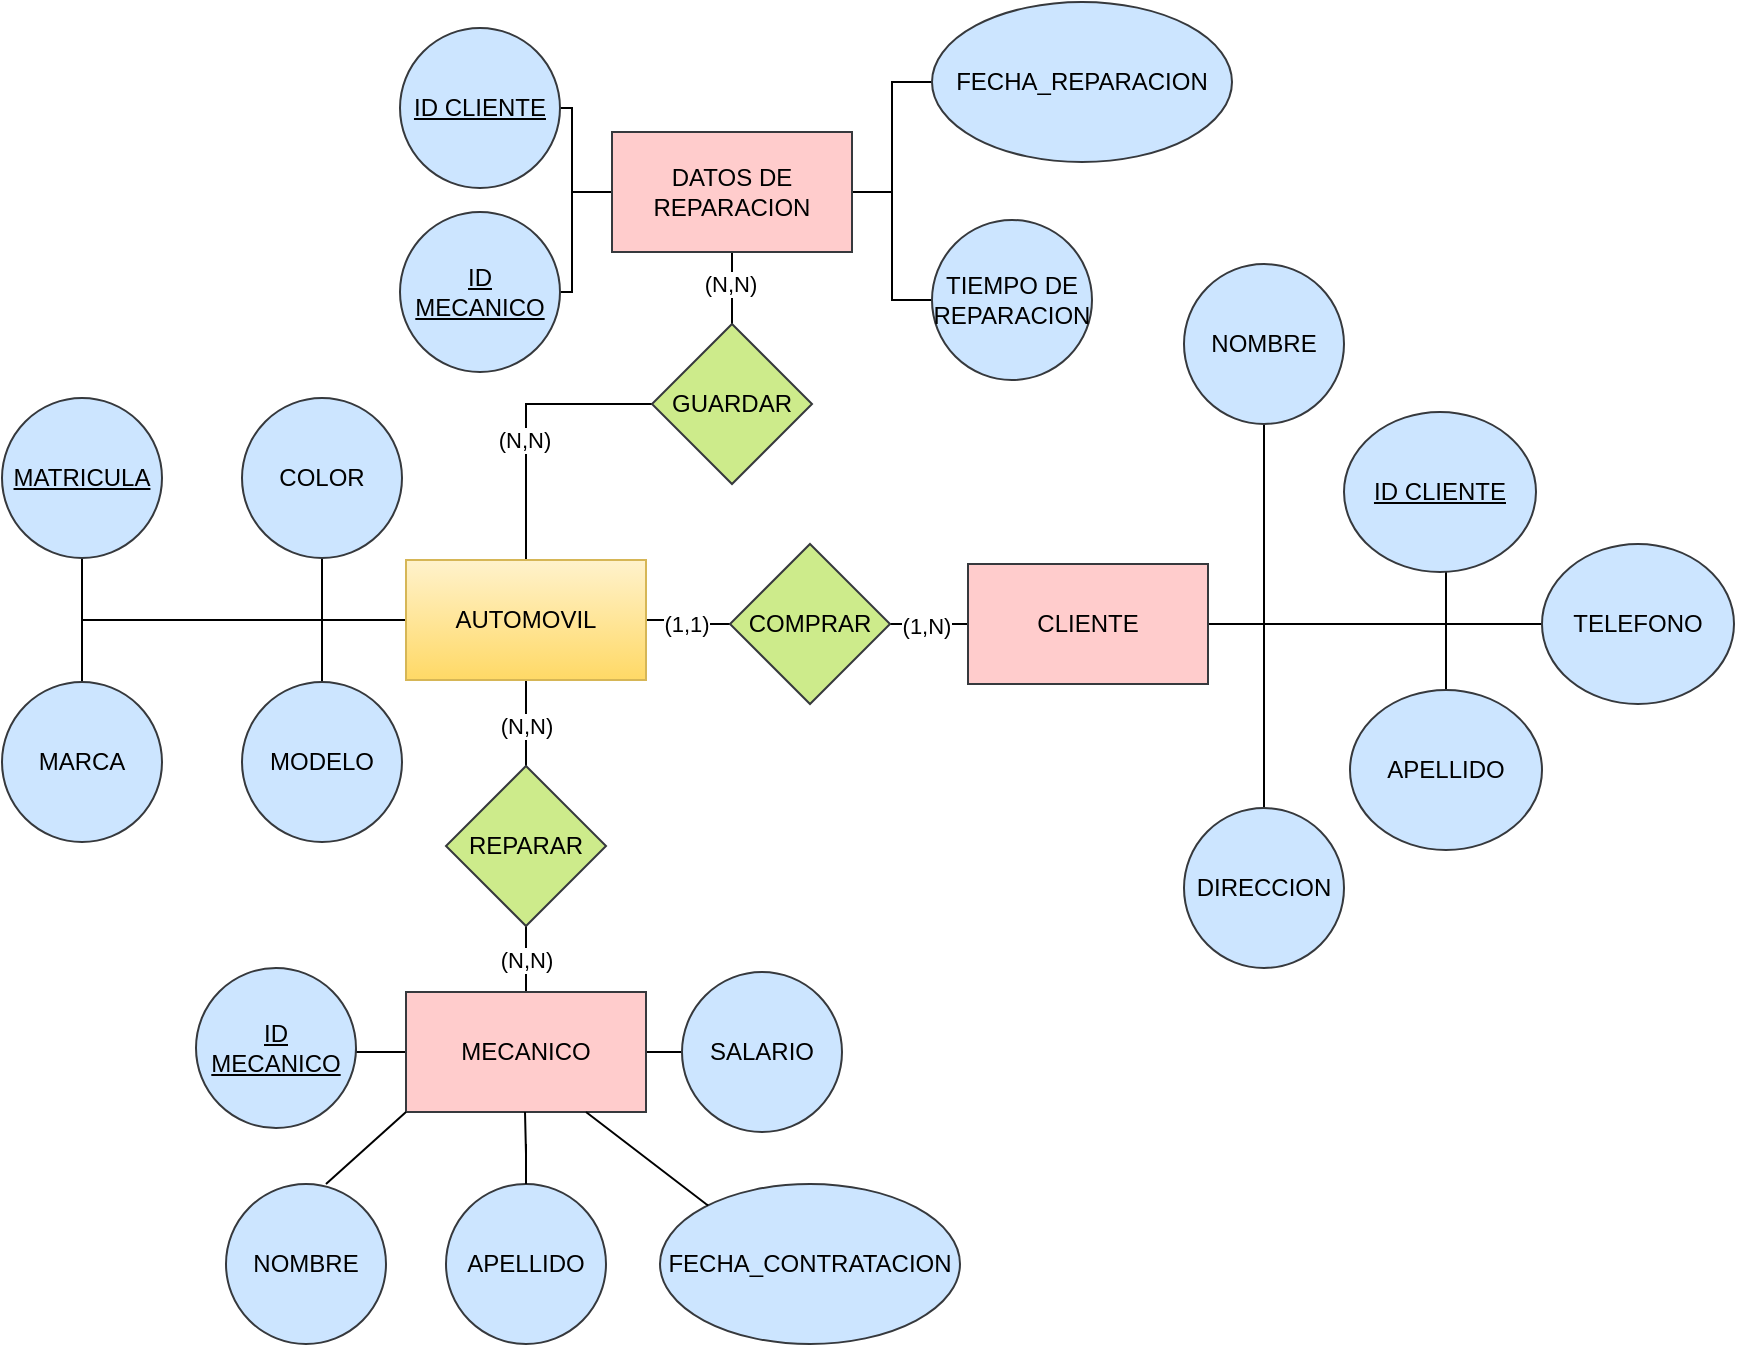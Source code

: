 <mxfile version="24.7.5">
  <diagram name="Página-1" id="jlG1TTmQw6kX0yWN-UC9">
    <mxGraphModel dx="880" dy="1711" grid="1" gridSize="10" guides="1" tooltips="1" connect="1" arrows="1" fold="1" page="1" pageScale="1" pageWidth="827" pageHeight="1169" math="0" shadow="0">
      <root>
        <mxCell id="0" />
        <mxCell id="1" parent="0" />
        <mxCell id="pJKkzwfNJmYwv5CjV2Ll-3" value="" style="edgeStyle=orthogonalEdgeStyle;rounded=0;orthogonalLoop=1;jettySize=auto;html=1;endArrow=none;endFill=0;" parent="1" source="pJKkzwfNJmYwv5CjV2Ll-1" target="pJKkzwfNJmYwv5CjV2Ll-2" edge="1">
          <mxGeometry relative="1" as="geometry" />
        </mxCell>
        <mxCell id="pJKkzwfNJmYwv5CjV2Ll-5" value="" style="edgeStyle=orthogonalEdgeStyle;rounded=0;orthogonalLoop=1;jettySize=auto;html=1;endArrow=none;endFill=0;" parent="1" source="pJKkzwfNJmYwv5CjV2Ll-1" target="pJKkzwfNJmYwv5CjV2Ll-4" edge="1">
          <mxGeometry relative="1" as="geometry" />
        </mxCell>
        <mxCell id="pJKkzwfNJmYwv5CjV2Ll-7" value="" style="edgeStyle=orthogonalEdgeStyle;rounded=0;orthogonalLoop=1;jettySize=auto;html=1;endArrow=none;endFill=0;" parent="1" source="pJKkzwfNJmYwv5CjV2Ll-1" target="pJKkzwfNJmYwv5CjV2Ll-6" edge="1">
          <mxGeometry relative="1" as="geometry" />
        </mxCell>
        <mxCell id="pJKkzwfNJmYwv5CjV2Ll-9" value="" style="edgeStyle=orthogonalEdgeStyle;rounded=0;orthogonalLoop=1;jettySize=auto;html=1;endArrow=none;endFill=0;" parent="1" source="pJKkzwfNJmYwv5CjV2Ll-1" target="pJKkzwfNJmYwv5CjV2Ll-8" edge="1">
          <mxGeometry relative="1" as="geometry" />
        </mxCell>
        <mxCell id="pJKkzwfNJmYwv5CjV2Ll-11" value="" style="edgeStyle=orthogonalEdgeStyle;rounded=0;orthogonalLoop=1;jettySize=auto;html=1;endArrow=none;endFill=0;" parent="1" source="pJKkzwfNJmYwv5CjV2Ll-1" target="pJKkzwfNJmYwv5CjV2Ll-10" edge="1">
          <mxGeometry relative="1" as="geometry" />
        </mxCell>
        <mxCell id="pJKkzwfNJmYwv5CjV2Ll-61" value="(1,1)" style="edgeLabel;html=1;align=center;verticalAlign=middle;resizable=0;points=[];" parent="pJKkzwfNJmYwv5CjV2Ll-11" vertex="1" connectable="0">
          <mxGeometry x="-0.1" y="-2" relative="1" as="geometry">
            <mxPoint as="offset" />
          </mxGeometry>
        </mxCell>
        <mxCell id="pJKkzwfNJmYwv5CjV2Ll-29" value="" style="edgeStyle=orthogonalEdgeStyle;rounded=0;orthogonalLoop=1;jettySize=auto;html=1;endArrow=none;endFill=0;" parent="1" source="pJKkzwfNJmYwv5CjV2Ll-1" target="pJKkzwfNJmYwv5CjV2Ll-28" edge="1">
          <mxGeometry relative="1" as="geometry" />
        </mxCell>
        <mxCell id="pJKkzwfNJmYwv5CjV2Ll-63" value="(N,N)" style="edgeLabel;html=1;align=center;verticalAlign=middle;resizable=0;points=[];" parent="pJKkzwfNJmYwv5CjV2Ll-29" vertex="1" connectable="0">
          <mxGeometry x="0.057" relative="1" as="geometry">
            <mxPoint as="offset" />
          </mxGeometry>
        </mxCell>
        <mxCell id="pJKkzwfNJmYwv5CjV2Ll-48" value="" style="edgeStyle=orthogonalEdgeStyle;rounded=0;orthogonalLoop=1;jettySize=auto;html=1;endArrow=none;endFill=0;" parent="1" source="pJKkzwfNJmYwv5CjV2Ll-1" target="pJKkzwfNJmYwv5CjV2Ll-47" edge="1">
          <mxGeometry relative="1" as="geometry">
            <Array as="points">
              <mxPoint x="410" y="120" />
            </Array>
          </mxGeometry>
        </mxCell>
        <mxCell id="pJKkzwfNJmYwv5CjV2Ll-67" value="(N,N)" style="edgeLabel;html=1;align=center;verticalAlign=middle;resizable=0;points=[];" parent="pJKkzwfNJmYwv5CjV2Ll-48" vertex="1" connectable="0">
          <mxGeometry x="-0.143" y="1" relative="1" as="geometry">
            <mxPoint as="offset" />
          </mxGeometry>
        </mxCell>
        <mxCell id="pJKkzwfNJmYwv5CjV2Ll-1" value="AUTOMOVIL" style="rounded=0;whiteSpace=wrap;html=1;fillColor=#fff2cc;strokeColor=#d6b656;gradientColor=#ffd966;" parent="1" vertex="1">
          <mxGeometry x="350" y="198" width="120" height="60" as="geometry" />
        </mxCell>
        <mxCell id="pJKkzwfNJmYwv5CjV2Ll-2" value="&lt;u&gt;MATRICULA&lt;/u&gt;" style="ellipse;whiteSpace=wrap;html=1;rounded=0;fillColor=#cce5ff;strokeColor=#36393d;" parent="1" vertex="1">
          <mxGeometry x="148" y="117" width="80" height="80" as="geometry" />
        </mxCell>
        <mxCell id="pJKkzwfNJmYwv5CjV2Ll-4" value="MARCA" style="ellipse;whiteSpace=wrap;html=1;rounded=0;fillColor=#cce5ff;strokeColor=#36393d;" parent="1" vertex="1">
          <mxGeometry x="148" y="259" width="80" height="80" as="geometry" />
        </mxCell>
        <mxCell id="pJKkzwfNJmYwv5CjV2Ll-6" value="MODELO" style="ellipse;whiteSpace=wrap;html=1;rounded=0;fillColor=#cce5ff;strokeColor=#36393d;" parent="1" vertex="1">
          <mxGeometry x="268" y="259" width="80" height="80" as="geometry" />
        </mxCell>
        <mxCell id="pJKkzwfNJmYwv5CjV2Ll-8" value="COLOR" style="ellipse;whiteSpace=wrap;html=1;rounded=0;fillColor=#cce5ff;strokeColor=#36393d;" parent="1" vertex="1">
          <mxGeometry x="268" y="117" width="80" height="80" as="geometry" />
        </mxCell>
        <mxCell id="pJKkzwfNJmYwv5CjV2Ll-13" value="" style="edgeStyle=orthogonalEdgeStyle;rounded=0;orthogonalLoop=1;jettySize=auto;html=1;endArrow=none;endFill=0;" parent="1" source="pJKkzwfNJmYwv5CjV2Ll-10" target="pJKkzwfNJmYwv5CjV2Ll-12" edge="1">
          <mxGeometry relative="1" as="geometry" />
        </mxCell>
        <mxCell id="pJKkzwfNJmYwv5CjV2Ll-62" value="(1,N)" style="edgeLabel;html=1;align=center;verticalAlign=middle;resizable=0;points=[];" parent="pJKkzwfNJmYwv5CjV2Ll-13" vertex="1" connectable="0">
          <mxGeometry x="-0.133" y="-1" relative="1" as="geometry">
            <mxPoint as="offset" />
          </mxGeometry>
        </mxCell>
        <mxCell id="pJKkzwfNJmYwv5CjV2Ll-10" value="COMPRAR" style="rhombus;whiteSpace=wrap;html=1;rounded=0;fillColor=#cdeb8b;strokeColor=#36393d;" parent="1" vertex="1">
          <mxGeometry x="512" y="190" width="80" height="80" as="geometry" />
        </mxCell>
        <mxCell id="pJKkzwfNJmYwv5CjV2Ll-15" value="" style="edgeStyle=orthogonalEdgeStyle;rounded=0;orthogonalLoop=1;jettySize=auto;html=1;endArrow=none;endFill=0;" parent="1" source="pJKkzwfNJmYwv5CjV2Ll-12" target="pJKkzwfNJmYwv5CjV2Ll-14" edge="1">
          <mxGeometry relative="1" as="geometry">
            <Array as="points">
              <mxPoint x="779" y="230" />
            </Array>
          </mxGeometry>
        </mxCell>
        <mxCell id="pJKkzwfNJmYwv5CjV2Ll-21" value="" style="edgeStyle=orthogonalEdgeStyle;rounded=0;orthogonalLoop=1;jettySize=auto;html=1;endArrow=none;endFill=0;" parent="1" source="pJKkzwfNJmYwv5CjV2Ll-12" target="pJKkzwfNJmYwv5CjV2Ll-20" edge="1">
          <mxGeometry relative="1" as="geometry">
            <Array as="points">
              <mxPoint x="779" y="230" />
            </Array>
          </mxGeometry>
        </mxCell>
        <mxCell id="pJKkzwfNJmYwv5CjV2Ll-23" value="" style="edgeStyle=orthogonalEdgeStyle;rounded=0;orthogonalLoop=1;jettySize=auto;html=1;endArrow=none;endFill=0;" parent="1" edge="1">
          <mxGeometry relative="1" as="geometry">
            <mxPoint x="752" y="230" as="sourcePoint" />
            <mxPoint x="870" y="203.965" as="targetPoint" />
            <Array as="points">
              <mxPoint x="870" y="230" />
            </Array>
          </mxGeometry>
        </mxCell>
        <mxCell id="pJKkzwfNJmYwv5CjV2Ll-25" value="" style="edgeStyle=orthogonalEdgeStyle;rounded=0;orthogonalLoop=1;jettySize=auto;html=1;endArrow=none;endFill=0;" parent="1" source="pJKkzwfNJmYwv5CjV2Ll-12" target="pJKkzwfNJmYwv5CjV2Ll-24" edge="1">
          <mxGeometry relative="1" as="geometry" />
        </mxCell>
        <mxCell id="pJKkzwfNJmYwv5CjV2Ll-27" value="" style="edgeStyle=orthogonalEdgeStyle;rounded=0;orthogonalLoop=1;jettySize=auto;html=1;endArrow=none;endFill=0;" parent="1" source="pJKkzwfNJmYwv5CjV2Ll-12" target="pJKkzwfNJmYwv5CjV2Ll-26" edge="1">
          <mxGeometry relative="1" as="geometry">
            <Array as="points">
              <mxPoint x="870" y="230" />
            </Array>
          </mxGeometry>
        </mxCell>
        <mxCell id="pJKkzwfNJmYwv5CjV2Ll-12" value="CLIENTE" style="whiteSpace=wrap;html=1;rounded=0;fillColor=#ffcccc;strokeColor=#36393d;" parent="1" vertex="1">
          <mxGeometry x="631" y="200" width="120" height="60" as="geometry" />
        </mxCell>
        <mxCell id="pJKkzwfNJmYwv5CjV2Ll-14" value="DIRECCION" style="ellipse;whiteSpace=wrap;html=1;rounded=0;fillColor=#cce5ff;strokeColor=#36393d;" parent="1" vertex="1">
          <mxGeometry x="739" y="322" width="80" height="80" as="geometry" />
        </mxCell>
        <mxCell id="pJKkzwfNJmYwv5CjV2Ll-20" value="NOMBRE" style="ellipse;whiteSpace=wrap;html=1;rounded=0;fillColor=#cce5ff;strokeColor=#36393d;" parent="1" vertex="1">
          <mxGeometry x="739" y="50" width="80" height="80" as="geometry" />
        </mxCell>
        <mxCell id="pJKkzwfNJmYwv5CjV2Ll-22" value="&lt;u&gt;ID CLIENTE&lt;/u&gt;" style="ellipse;whiteSpace=wrap;html=1;rounded=0;fillColor=#cce5ff;strokeColor=#36393d;" parent="1" vertex="1">
          <mxGeometry x="819" y="124" width="96" height="80" as="geometry" />
        </mxCell>
        <mxCell id="pJKkzwfNJmYwv5CjV2Ll-24" value="TELEFONO" style="ellipse;whiteSpace=wrap;html=1;rounded=0;fillColor=#cce5ff;strokeColor=#36393d;" parent="1" vertex="1">
          <mxGeometry x="918" y="190" width="96" height="80" as="geometry" />
        </mxCell>
        <mxCell id="pJKkzwfNJmYwv5CjV2Ll-26" value="APELLIDO" style="ellipse;whiteSpace=wrap;html=1;rounded=0;fillColor=#cce5ff;strokeColor=#36393d;" parent="1" vertex="1">
          <mxGeometry x="822" y="263" width="96" height="80" as="geometry" />
        </mxCell>
        <mxCell id="pJKkzwfNJmYwv5CjV2Ll-31" value="" style="edgeStyle=orthogonalEdgeStyle;rounded=0;orthogonalLoop=1;jettySize=auto;html=1;endArrow=none;endFill=0;" parent="1" source="pJKkzwfNJmYwv5CjV2Ll-28" target="pJKkzwfNJmYwv5CjV2Ll-30" edge="1">
          <mxGeometry relative="1" as="geometry" />
        </mxCell>
        <mxCell id="pJKkzwfNJmYwv5CjV2Ll-64" value="(N,N)" style="edgeLabel;html=1;align=center;verticalAlign=middle;resizable=0;points=[];" parent="pJKkzwfNJmYwv5CjV2Ll-31" vertex="1" connectable="0">
          <mxGeometry x="-0.28" relative="1" as="geometry">
            <mxPoint as="offset" />
          </mxGeometry>
        </mxCell>
        <mxCell id="pJKkzwfNJmYwv5CjV2Ll-28" value="REPARAR" style="rhombus;whiteSpace=wrap;html=1;rounded=0;fillColor=#cdeb8b;strokeColor=#36393d;" parent="1" vertex="1">
          <mxGeometry x="370" y="301" width="80" height="80" as="geometry" />
        </mxCell>
        <mxCell id="pJKkzwfNJmYwv5CjV2Ll-33" value="" style="edgeStyle=orthogonalEdgeStyle;rounded=0;orthogonalLoop=1;jettySize=auto;html=1;endArrow=none;endFill=0;" parent="1" source="pJKkzwfNJmYwv5CjV2Ll-30" target="pJKkzwfNJmYwv5CjV2Ll-32" edge="1">
          <mxGeometry relative="1" as="geometry" />
        </mxCell>
        <mxCell id="pJKkzwfNJmYwv5CjV2Ll-39" value="" style="edgeStyle=orthogonalEdgeStyle;rounded=0;orthogonalLoop=1;jettySize=auto;html=1;endArrow=none;endFill=0;" parent="1" edge="1">
          <mxGeometry relative="1" as="geometry">
            <mxPoint x="350" y="444" as="sourcePoint" />
            <mxPoint x="325" y="442" as="targetPoint" />
          </mxGeometry>
        </mxCell>
        <mxCell id="pJKkzwfNJmYwv5CjV2Ll-30" value="MECANICO" style="whiteSpace=wrap;html=1;rounded=0;fillColor=#ffcccc;strokeColor=#36393d;" parent="1" vertex="1">
          <mxGeometry x="350" y="414" width="120" height="60" as="geometry" />
        </mxCell>
        <mxCell id="pJKkzwfNJmYwv5CjV2Ll-32" value="SALARIO" style="ellipse;whiteSpace=wrap;html=1;rounded=0;fillColor=#cce5ff;strokeColor=#36393d;" parent="1" vertex="1">
          <mxGeometry x="488" y="404" width="80" height="80" as="geometry" />
        </mxCell>
        <mxCell id="pJKkzwfNJmYwv5CjV2Ll-35" value="FECHA_CONTRATACION" style="ellipse;whiteSpace=wrap;html=1;rounded=0;fillColor=#cce5ff;strokeColor=#36393d;" parent="1" vertex="1">
          <mxGeometry x="477" y="510" width="150" height="80" as="geometry" />
        </mxCell>
        <mxCell id="pJKkzwfNJmYwv5CjV2Ll-38" value="&lt;u&gt;ID MECANICO&lt;/u&gt;" style="ellipse;whiteSpace=wrap;html=1;rounded=0;fillColor=#cce5ff;strokeColor=#36393d;" parent="1" vertex="1">
          <mxGeometry x="245" y="402" width="80" height="80" as="geometry" />
        </mxCell>
        <mxCell id="pJKkzwfNJmYwv5CjV2Ll-40" value="APELLIDO" style="ellipse;whiteSpace=wrap;html=1;rounded=0;fillColor=#cce5ff;strokeColor=#36393d;" parent="1" vertex="1">
          <mxGeometry x="370" y="510" width="80" height="80" as="geometry" />
        </mxCell>
        <mxCell id="pJKkzwfNJmYwv5CjV2Ll-45" value="NOMBRE" style="ellipse;whiteSpace=wrap;html=1;fillColor=#cce5ff;strokeColor=#36393d;" parent="1" vertex="1">
          <mxGeometry x="260" y="510" width="80" height="80" as="geometry" />
        </mxCell>
        <mxCell id="pJKkzwfNJmYwv5CjV2Ll-50" value="" style="edgeStyle=orthogonalEdgeStyle;rounded=0;orthogonalLoop=1;jettySize=auto;html=1;endArrow=none;endFill=0;" parent="1" source="pJKkzwfNJmYwv5CjV2Ll-47" target="pJKkzwfNJmYwv5CjV2Ll-49" edge="1">
          <mxGeometry relative="1" as="geometry" />
        </mxCell>
        <mxCell id="pJKkzwfNJmYwv5CjV2Ll-68" value="(N,N)" style="edgeLabel;html=1;align=center;verticalAlign=middle;resizable=0;points=[];" parent="pJKkzwfNJmYwv5CjV2Ll-50" vertex="1" connectable="0">
          <mxGeometry x="-0.089" relative="1" as="geometry">
            <mxPoint x="-1" as="offset" />
          </mxGeometry>
        </mxCell>
        <mxCell id="pJKkzwfNJmYwv5CjV2Ll-47" value="GUARDAR" style="rhombus;whiteSpace=wrap;html=1;rounded=0;fillColor=#cdeb8b;strokeColor=#36393d;" parent="1" vertex="1">
          <mxGeometry x="473" y="80" width="80" height="80" as="geometry" />
        </mxCell>
        <mxCell id="pJKkzwfNJmYwv5CjV2Ll-52" value="" style="edgeStyle=orthogonalEdgeStyle;rounded=0;orthogonalLoop=1;jettySize=auto;html=1;endArrow=none;endFill=0;" parent="1" source="pJKkzwfNJmYwv5CjV2Ll-49" target="pJKkzwfNJmYwv5CjV2Ll-51" edge="1">
          <mxGeometry relative="1" as="geometry" />
        </mxCell>
        <mxCell id="pJKkzwfNJmYwv5CjV2Ll-54" value="" style="edgeStyle=orthogonalEdgeStyle;rounded=0;orthogonalLoop=1;jettySize=auto;html=1;endArrow=none;endFill=0;" parent="1" source="pJKkzwfNJmYwv5CjV2Ll-49" target="pJKkzwfNJmYwv5CjV2Ll-53" edge="1">
          <mxGeometry relative="1" as="geometry" />
        </mxCell>
        <mxCell id="pJKkzwfNJmYwv5CjV2Ll-57" value="" style="edgeStyle=orthogonalEdgeStyle;rounded=0;orthogonalLoop=1;jettySize=auto;html=1;endArrow=none;endFill=0;" parent="1" source="pJKkzwfNJmYwv5CjV2Ll-49" target="pJKkzwfNJmYwv5CjV2Ll-56" edge="1">
          <mxGeometry relative="1" as="geometry" />
        </mxCell>
        <mxCell id="pJKkzwfNJmYwv5CjV2Ll-59" value="" style="edgeStyle=orthogonalEdgeStyle;rounded=0;orthogonalLoop=1;jettySize=auto;html=1;endArrow=none;endFill=0;" parent="1" source="pJKkzwfNJmYwv5CjV2Ll-49" target="pJKkzwfNJmYwv5CjV2Ll-58" edge="1">
          <mxGeometry relative="1" as="geometry" />
        </mxCell>
        <mxCell id="pJKkzwfNJmYwv5CjV2Ll-49" value="DATOS DE REPARACION" style="whiteSpace=wrap;html=1;rounded=0;fillColor=#ffcccc;strokeColor=#36393d;" parent="1" vertex="1">
          <mxGeometry x="453" y="-16" width="120" height="60" as="geometry" />
        </mxCell>
        <mxCell id="pJKkzwfNJmYwv5CjV2Ll-51" value="&lt;u&gt;ID MECANICO&lt;/u&gt;" style="ellipse;whiteSpace=wrap;html=1;rounded=0;fillColor=#cce5ff;strokeColor=#36393d;" parent="1" vertex="1">
          <mxGeometry x="347" y="24" width="80" height="80" as="geometry" />
        </mxCell>
        <mxCell id="pJKkzwfNJmYwv5CjV2Ll-53" value="TIEMPO DE REPARACION" style="ellipse;whiteSpace=wrap;html=1;rounded=0;fillColor=#cce5ff;strokeColor=#36393d;" parent="1" vertex="1">
          <mxGeometry x="613" y="28" width="80" height="80" as="geometry" />
        </mxCell>
        <mxCell id="pJKkzwfNJmYwv5CjV2Ll-56" value="&lt;u&gt;ID CLIENTE&lt;/u&gt;" style="ellipse;whiteSpace=wrap;html=1;rounded=0;fillColor=#cce5ff;strokeColor=#36393d;" parent="1" vertex="1">
          <mxGeometry x="347" y="-68" width="80" height="80" as="geometry" />
        </mxCell>
        <mxCell id="pJKkzwfNJmYwv5CjV2Ll-58" value="FECHA_REPARACION" style="ellipse;whiteSpace=wrap;html=1;rounded=0;fillColor=#cce5ff;strokeColor=#36393d;" parent="1" vertex="1">
          <mxGeometry x="613" y="-81" width="150" height="80" as="geometry" />
        </mxCell>
        <mxCell id="XObjxQ-pl-rVOmm_u2L0-1" style="edgeStyle=orthogonalEdgeStyle;rounded=0;orthogonalLoop=1;jettySize=auto;html=1;endArrow=none;endFill=0;" edge="1" parent="1" target="pJKkzwfNJmYwv5CjV2Ll-40">
          <mxGeometry relative="1" as="geometry">
            <mxPoint x="409.5" y="474" as="sourcePoint" />
            <mxPoint x="409.5" y="504" as="targetPoint" />
          </mxGeometry>
        </mxCell>
        <mxCell id="XObjxQ-pl-rVOmm_u2L0-4" value="" style="endArrow=none;html=1;rounded=0;entryX=0.75;entryY=1;entryDx=0;entryDy=0;" edge="1" parent="1" source="pJKkzwfNJmYwv5CjV2Ll-35" target="pJKkzwfNJmYwv5CjV2Ll-30">
          <mxGeometry width="50" height="50" relative="1" as="geometry">
            <mxPoint x="590" y="500" as="sourcePoint" />
            <mxPoint x="640" y="450" as="targetPoint" />
            <Array as="points">
              <mxPoint x="500" y="520" />
            </Array>
          </mxGeometry>
        </mxCell>
        <mxCell id="XObjxQ-pl-rVOmm_u2L0-5" value="" style="endArrow=none;html=1;rounded=0;entryX=0;entryY=1;entryDx=0;entryDy=0;" edge="1" parent="1" target="pJKkzwfNJmYwv5CjV2Ll-30">
          <mxGeometry width="50" height="50" relative="1" as="geometry">
            <mxPoint x="310" y="510" as="sourcePoint" />
            <mxPoint x="640" y="450" as="targetPoint" />
            <Array as="points">
              <mxPoint x="310" y="510" />
            </Array>
          </mxGeometry>
        </mxCell>
      </root>
    </mxGraphModel>
  </diagram>
</mxfile>
